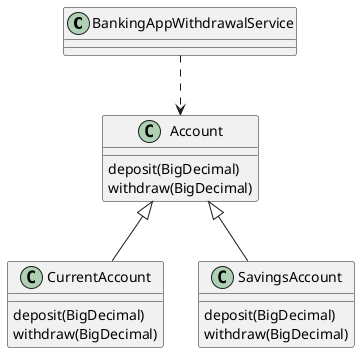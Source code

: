 @startuml
'https://plantuml.com/class-diagram


class BankingAppWithdrawalService

class Account {
deposit(BigDecimal)
withdraw(BigDecimal)
}

class CurrentAccount {
deposit(BigDecimal)
withdraw(BigDecimal)
}

class SavingsAccount {
deposit(BigDecimal)
withdraw(BigDecimal)
}

BankingAppWithdrawalService ..> Account
Account <|-- CurrentAccount
Account <|-- SavingsAccount

@enduml